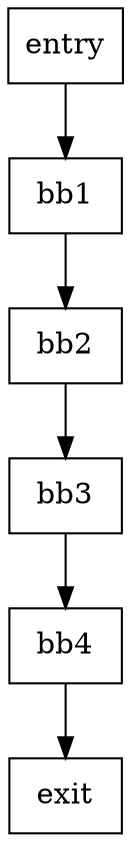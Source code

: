 digraph "CFG" {
  node [shape=box];
  entry -> bb1;
  bb1 -> bb2;
  bb2 -> bb3;
  bb3 -> bb4;
  bb4 -> exit;
}